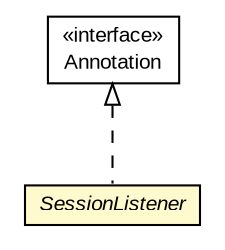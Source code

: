 #!/usr/local/bin/dot
#
# Class diagram 
# Generated by UMLGraph version R5_6-24-gf6e263 (http://www.umlgraph.org/)
#

digraph G {
	edge [fontname="arial",fontsize=10,labelfontname="arial",labelfontsize=10];
	node [fontname="arial",fontsize=10,shape=plaintext];
	nodesep=0.25;
	ranksep=0.5;
	// org.gservlet.annotation.SessionListener
	c2303 [label=<<table title="org.gservlet.annotation.SessionListener" border="0" cellborder="1" cellspacing="0" cellpadding="2" port="p" bgcolor="lemonChiffon" href="./SessionListener.html">
		<tr><td><table border="0" cellspacing="0" cellpadding="1">
<tr><td align="center" balign="center"><font face="arial italic"> SessionListener </font></td></tr>
		</table></td></tr>
		</table>>, URL="./SessionListener.html", fontname="arial", fontcolor="black", fontsize=10.0];
	//org.gservlet.annotation.SessionListener implements java.lang.annotation.Annotation
	c2315:p -> c2303:p [dir=back,arrowtail=empty,style=dashed];
	// java.lang.annotation.Annotation
	c2315 [label=<<table title="java.lang.annotation.Annotation" border="0" cellborder="1" cellspacing="0" cellpadding="2" port="p" href="https://docs.oracle.com/javase/7/docs/api/java/lang/annotation/Annotation.html">
		<tr><td><table border="0" cellspacing="0" cellpadding="1">
<tr><td align="center" balign="center"> &#171;interface&#187; </td></tr>
<tr><td align="center" balign="center"> Annotation </td></tr>
		</table></td></tr>
		</table>>, URL="https://docs.oracle.com/javase/7/docs/api/java/lang/annotation/Annotation.html", fontname="arial", fontcolor="black", fontsize=10.0];
}

